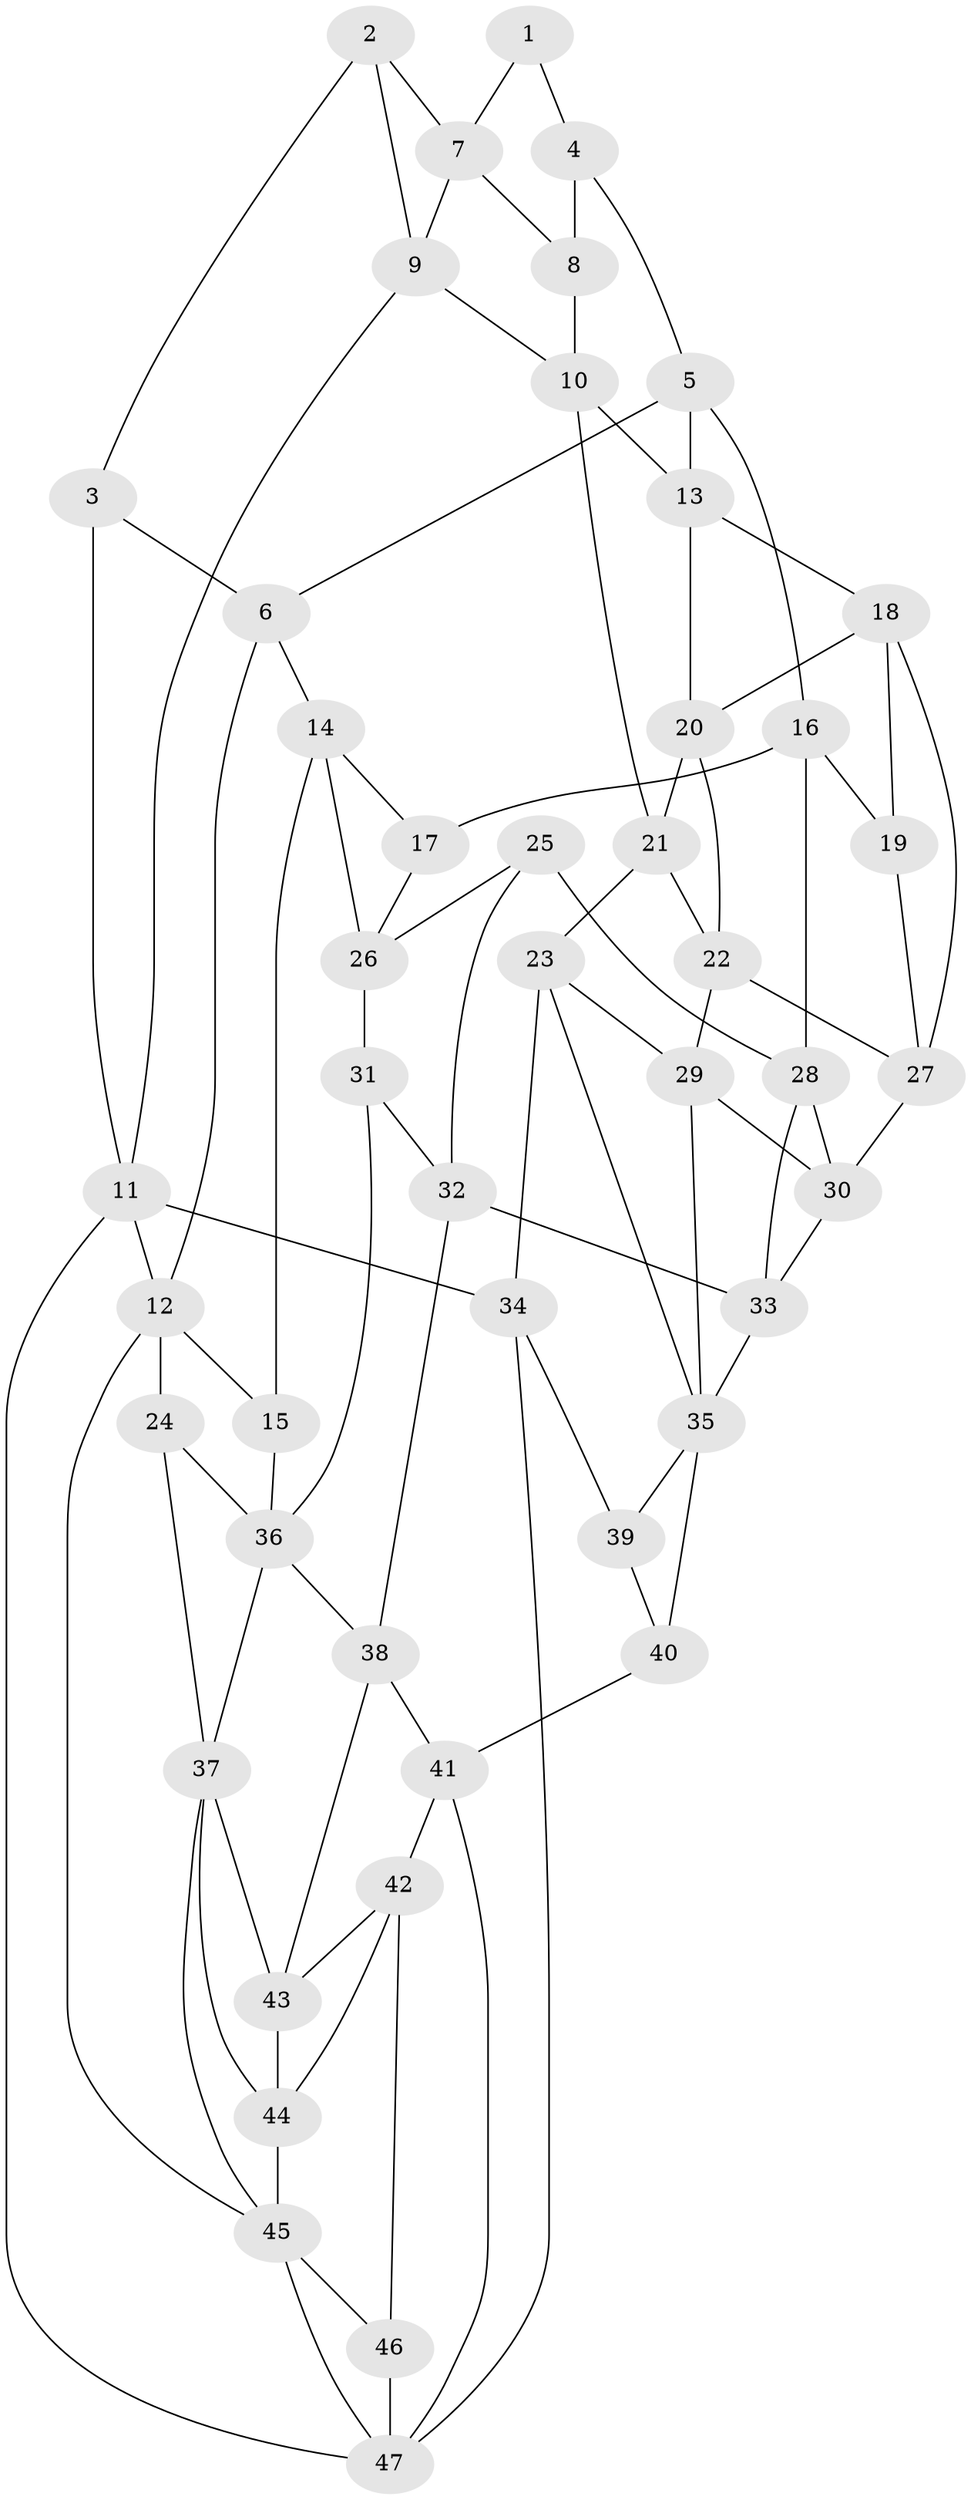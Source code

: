 // original degree distribution, {3: 0.02127659574468085, 5: 0.5531914893617021, 4: 0.22340425531914893, 6: 0.20212765957446807}
// Generated by graph-tools (version 1.1) at 2025/51/03/09/25 03:51:10]
// undirected, 47 vertices, 90 edges
graph export_dot {
graph [start="1"]
  node [color=gray90,style=filled];
  1;
  2;
  3;
  4;
  5;
  6;
  7;
  8;
  9;
  10;
  11;
  12;
  13;
  14;
  15;
  16;
  17;
  18;
  19;
  20;
  21;
  22;
  23;
  24;
  25;
  26;
  27;
  28;
  29;
  30;
  31;
  32;
  33;
  34;
  35;
  36;
  37;
  38;
  39;
  40;
  41;
  42;
  43;
  44;
  45;
  46;
  47;
  1 -- 4 [weight=1.0];
  1 -- 7 [weight=1.0];
  2 -- 3 [weight=1.0];
  2 -- 7 [weight=1.0];
  2 -- 9 [weight=1.0];
  3 -- 6 [weight=1.0];
  3 -- 11 [weight=1.0];
  4 -- 5 [weight=1.0];
  4 -- 8 [weight=2.0];
  5 -- 6 [weight=1.0];
  5 -- 13 [weight=1.0];
  5 -- 16 [weight=1.0];
  6 -- 12 [weight=1.0];
  6 -- 14 [weight=1.0];
  7 -- 8 [weight=1.0];
  7 -- 9 [weight=1.0];
  8 -- 10 [weight=1.0];
  9 -- 10 [weight=1.0];
  9 -- 11 [weight=1.0];
  10 -- 13 [weight=1.0];
  10 -- 21 [weight=1.0];
  11 -- 12 [weight=1.0];
  11 -- 34 [weight=1.0];
  11 -- 47 [weight=1.0];
  12 -- 15 [weight=1.0];
  12 -- 24 [weight=1.0];
  12 -- 45 [weight=1.0];
  13 -- 18 [weight=1.0];
  13 -- 20 [weight=1.0];
  14 -- 15 [weight=1.0];
  14 -- 17 [weight=1.0];
  14 -- 26 [weight=1.0];
  15 -- 36 [weight=1.0];
  16 -- 17 [weight=1.0];
  16 -- 19 [weight=1.0];
  16 -- 28 [weight=1.0];
  17 -- 26 [weight=1.0];
  18 -- 19 [weight=1.0];
  18 -- 20 [weight=1.0];
  18 -- 27 [weight=1.0];
  19 -- 27 [weight=1.0];
  20 -- 21 [weight=1.0];
  20 -- 22 [weight=1.0];
  21 -- 22 [weight=1.0];
  21 -- 23 [weight=1.0];
  22 -- 27 [weight=1.0];
  22 -- 29 [weight=1.0];
  23 -- 29 [weight=1.0];
  23 -- 34 [weight=1.0];
  23 -- 35 [weight=1.0];
  24 -- 36 [weight=1.0];
  24 -- 37 [weight=1.0];
  25 -- 26 [weight=1.0];
  25 -- 28 [weight=1.0];
  25 -- 32 [weight=1.0];
  26 -- 31 [weight=1.0];
  27 -- 30 [weight=1.0];
  28 -- 30 [weight=1.0];
  28 -- 33 [weight=1.0];
  29 -- 30 [weight=1.0];
  29 -- 35 [weight=1.0];
  30 -- 33 [weight=1.0];
  31 -- 32 [weight=1.0];
  31 -- 36 [weight=1.0];
  32 -- 33 [weight=1.0];
  32 -- 38 [weight=1.0];
  33 -- 35 [weight=1.0];
  34 -- 39 [weight=1.0];
  34 -- 47 [weight=1.0];
  35 -- 39 [weight=1.0];
  35 -- 40 [weight=2.0];
  36 -- 37 [weight=2.0];
  36 -- 38 [weight=1.0];
  37 -- 43 [weight=1.0];
  37 -- 44 [weight=1.0];
  37 -- 45 [weight=1.0];
  38 -- 41 [weight=1.0];
  38 -- 43 [weight=1.0];
  39 -- 40 [weight=1.0];
  40 -- 41 [weight=1.0];
  41 -- 42 [weight=1.0];
  41 -- 47 [weight=1.0];
  42 -- 43 [weight=1.0];
  42 -- 44 [weight=1.0];
  42 -- 46 [weight=1.0];
  43 -- 44 [weight=1.0];
  44 -- 45 [weight=1.0];
  45 -- 46 [weight=1.0];
  45 -- 47 [weight=1.0];
  46 -- 47 [weight=1.0];
}
